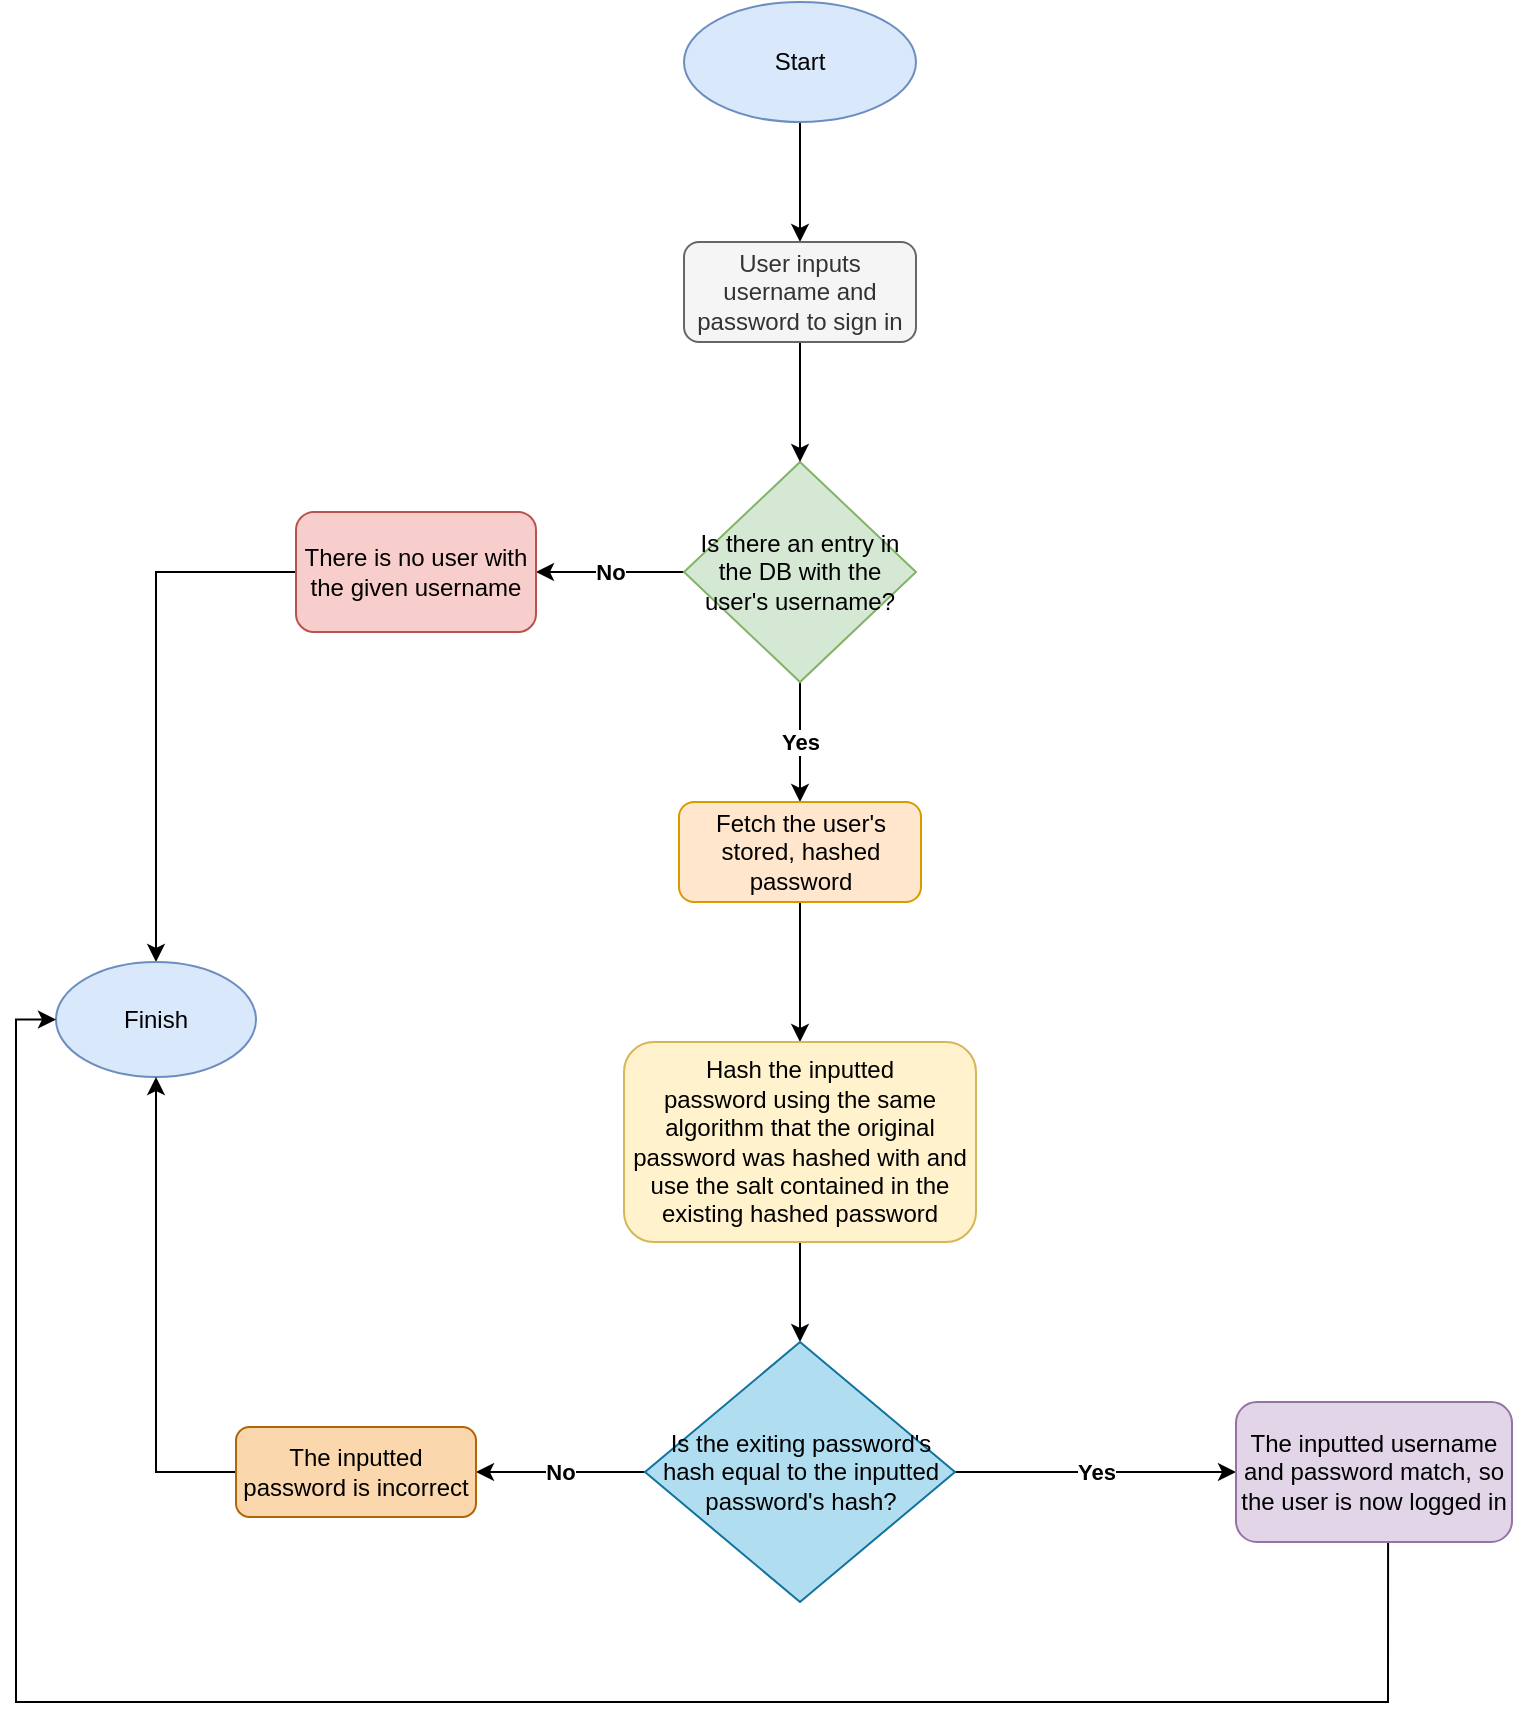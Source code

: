 <mxfile version="21.0.1" type="device"><diagram id="jd5yHeCDML9Q4UclbM45" name="Page-1"><mxGraphModel dx="1434" dy="731" grid="1" gridSize="10" guides="1" tooltips="1" connect="1" arrows="1" fold="1" page="1" pageScale="1" pageWidth="827" pageHeight="1169" math="0" shadow="0"><root><mxCell id="0"/><mxCell id="1" parent="0"/><mxCell id="WyAFze-vUMFV6a44sqSM-15" style="edgeStyle=orthogonalEdgeStyle;rounded=0;orthogonalLoop=1;jettySize=auto;html=1;entryX=0.5;entryY=0;entryDx=0;entryDy=0;" edge="1" parent="1" source="nCutS7QHgg3bBoyphrGQ-1" target="WyAFze-vUMFV6a44sqSM-14"><mxGeometry relative="1" as="geometry"/></mxCell><mxCell id="nCutS7QHgg3bBoyphrGQ-1" value="Start" style="ellipse;whiteSpace=wrap;html=1;fillColor=#dae8fc;strokeColor=#6c8ebf;" parent="1" vertex="1"><mxGeometry x="354" y="90" width="116" height="60" as="geometry"/></mxCell><mxCell id="WyAFze-vUMFV6a44sqSM-7" value="&lt;b&gt;No&lt;/b&gt;" style="edgeStyle=orthogonalEdgeStyle;rounded=0;orthogonalLoop=1;jettySize=auto;html=1;entryX=1;entryY=0.5;entryDx=0;entryDy=0;" edge="1" parent="1" source="WyAFze-vUMFV6a44sqSM-1" target="WyAFze-vUMFV6a44sqSM-5"><mxGeometry relative="1" as="geometry"/></mxCell><mxCell id="WyAFze-vUMFV6a44sqSM-10" value="&lt;b&gt;Yes&lt;/b&gt;" style="edgeStyle=orthogonalEdgeStyle;rounded=0;orthogonalLoop=1;jettySize=auto;html=1;entryX=0.5;entryY=0;entryDx=0;entryDy=0;" edge="1" parent="1" source="WyAFze-vUMFV6a44sqSM-1" target="WyAFze-vUMFV6a44sqSM-9"><mxGeometry relative="1" as="geometry"/></mxCell><mxCell id="WyAFze-vUMFV6a44sqSM-1" value="Is there an entry in the DB with the user's username?" style="rhombus;whiteSpace=wrap;html=1;fillColor=#d5e8d4;strokeColor=#82b366;" vertex="1" parent="1"><mxGeometry x="354" y="320" width="116" height="110" as="geometry"/></mxCell><mxCell id="WyAFze-vUMFV6a44sqSM-8" style="edgeStyle=orthogonalEdgeStyle;rounded=0;orthogonalLoop=1;jettySize=auto;html=1;entryX=0.5;entryY=0;entryDx=0;entryDy=0;" edge="1" parent="1" source="WyAFze-vUMFV6a44sqSM-5" target="WyAFze-vUMFV6a44sqSM-6"><mxGeometry relative="1" as="geometry"><mxPoint x="100" y="375" as="targetPoint"/></mxGeometry></mxCell><mxCell id="WyAFze-vUMFV6a44sqSM-5" value="There is no user with the given username" style="rounded=1;whiteSpace=wrap;html=1;fillColor=#f8cecc;strokeColor=#b85450;" vertex="1" parent="1"><mxGeometry x="160" y="345" width="120" height="60" as="geometry"/></mxCell><mxCell id="WyAFze-vUMFV6a44sqSM-6" value="Finish" style="ellipse;whiteSpace=wrap;html=1;fillColor=#dae8fc;strokeColor=#6c8ebf;" vertex="1" parent="1"><mxGeometry x="40" y="570" width="100" height="57.5" as="geometry"/></mxCell><mxCell id="WyAFze-vUMFV6a44sqSM-12" style="edgeStyle=orthogonalEdgeStyle;rounded=0;orthogonalLoop=1;jettySize=auto;html=1;entryX=0.5;entryY=0;entryDx=0;entryDy=0;" edge="1" parent="1" source="WyAFze-vUMFV6a44sqSM-9" target="WyAFze-vUMFV6a44sqSM-11"><mxGeometry relative="1" as="geometry"/></mxCell><mxCell id="WyAFze-vUMFV6a44sqSM-9" value="Fetch the user's stored, hashed password" style="rounded=1;whiteSpace=wrap;html=1;fillColor=#ffe6cc;strokeColor=#d79b00;" vertex="1" parent="1"><mxGeometry x="351.5" y="490" width="121" height="50" as="geometry"/></mxCell><mxCell id="WyAFze-vUMFV6a44sqSM-18" style="edgeStyle=orthogonalEdgeStyle;rounded=0;orthogonalLoop=1;jettySize=auto;html=1;entryX=0.5;entryY=0;entryDx=0;entryDy=0;" edge="1" parent="1" source="WyAFze-vUMFV6a44sqSM-11" target="WyAFze-vUMFV6a44sqSM-17"><mxGeometry relative="1" as="geometry"/></mxCell><mxCell id="WyAFze-vUMFV6a44sqSM-11" value="Hash the inputted &lt;br&gt;password using the same algorithm that the original password was hashed with and use the salt contained in the existing hashed password" style="rounded=1;whiteSpace=wrap;html=1;fillColor=#fff2cc;strokeColor=#d6b656;" vertex="1" parent="1"><mxGeometry x="324" y="610" width="176" height="100" as="geometry"/></mxCell><mxCell id="WyAFze-vUMFV6a44sqSM-16" style="edgeStyle=orthogonalEdgeStyle;rounded=0;orthogonalLoop=1;jettySize=auto;html=1;entryX=0.5;entryY=0;entryDx=0;entryDy=0;" edge="1" parent="1" source="WyAFze-vUMFV6a44sqSM-14" target="WyAFze-vUMFV6a44sqSM-1"><mxGeometry relative="1" as="geometry"/></mxCell><mxCell id="WyAFze-vUMFV6a44sqSM-14" value="User inputs username and password to sign in" style="rounded=1;whiteSpace=wrap;html=1;fillColor=#f5f5f5;fontColor=#333333;strokeColor=#666666;" vertex="1" parent="1"><mxGeometry x="354" y="210" width="116" height="50" as="geometry"/></mxCell><mxCell id="WyAFze-vUMFV6a44sqSM-20" value="&lt;b&gt;No&lt;/b&gt;" style="edgeStyle=orthogonalEdgeStyle;rounded=0;orthogonalLoop=1;jettySize=auto;html=1;entryX=1;entryY=0.5;entryDx=0;entryDy=0;" edge="1" parent="1" source="WyAFze-vUMFV6a44sqSM-17" target="WyAFze-vUMFV6a44sqSM-19"><mxGeometry relative="1" as="geometry"/></mxCell><mxCell id="WyAFze-vUMFV6a44sqSM-23" value="&lt;b&gt;Yes&lt;/b&gt;" style="edgeStyle=orthogonalEdgeStyle;rounded=0;orthogonalLoop=1;jettySize=auto;html=1;entryX=0;entryY=0.5;entryDx=0;entryDy=0;" edge="1" parent="1" source="WyAFze-vUMFV6a44sqSM-17" target="WyAFze-vUMFV6a44sqSM-22"><mxGeometry relative="1" as="geometry"/></mxCell><mxCell id="WyAFze-vUMFV6a44sqSM-17" value="Is the exiting password's hash equal to the inputted password's hash?" style="rhombus;whiteSpace=wrap;html=1;fillColor=#b1ddf0;strokeColor=#10739e;" vertex="1" parent="1"><mxGeometry x="334.5" y="760" width="155" height="130" as="geometry"/></mxCell><mxCell id="WyAFze-vUMFV6a44sqSM-21" style="edgeStyle=orthogonalEdgeStyle;rounded=0;orthogonalLoop=1;jettySize=auto;html=1;entryX=0.5;entryY=1;entryDx=0;entryDy=0;exitX=0;exitY=0.5;exitDx=0;exitDy=0;" edge="1" parent="1" source="WyAFze-vUMFV6a44sqSM-19" target="WyAFze-vUMFV6a44sqSM-6"><mxGeometry relative="1" as="geometry"/></mxCell><mxCell id="WyAFze-vUMFV6a44sqSM-19" value="The inputted password is incorrect" style="rounded=1;whiteSpace=wrap;html=1;fillColor=#fad7ac;strokeColor=#b46504;" vertex="1" parent="1"><mxGeometry x="130" y="802.5" width="120" height="45" as="geometry"/></mxCell><mxCell id="WyAFze-vUMFV6a44sqSM-24" style="edgeStyle=orthogonalEdgeStyle;rounded=0;orthogonalLoop=1;jettySize=auto;html=1;entryX=0;entryY=0.5;entryDx=0;entryDy=0;exitX=0.551;exitY=1.007;exitDx=0;exitDy=0;exitPerimeter=0;" edge="1" parent="1" source="WyAFze-vUMFV6a44sqSM-22" target="WyAFze-vUMFV6a44sqSM-6"><mxGeometry relative="1" as="geometry"><Array as="points"><mxPoint x="706" y="940"/><mxPoint x="20" y="940"/><mxPoint x="20" y="599"/></Array></mxGeometry></mxCell><mxCell id="WyAFze-vUMFV6a44sqSM-22" value="The inputted username and password match, so the user is now logged in" style="rounded=1;whiteSpace=wrap;html=1;fillColor=#e1d5e7;strokeColor=#9673a6;" vertex="1" parent="1"><mxGeometry x="630" y="790" width="138" height="70" as="geometry"/></mxCell></root></mxGraphModel></diagram></mxfile>